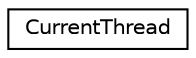 digraph "Graphical Class Hierarchy"
{
  edge [fontname="Helvetica",fontsize="10",labelfontname="Helvetica",labelfontsize="10"];
  node [fontname="Helvetica",fontsize="10",shape=record];
  rankdir="LR";
  Node1 [label="CurrentThread",height=0.2,width=0.4,color="black", fillcolor="white", style="filled",URL="$classRNReplicaNet_1_1CurrentThread.html"];
}
